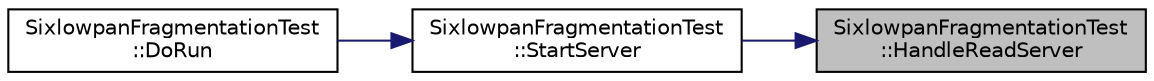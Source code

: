 digraph "SixlowpanFragmentationTest::HandleReadServer"
{
 // LATEX_PDF_SIZE
  edge [fontname="Helvetica",fontsize="10",labelfontname="Helvetica",labelfontsize="10"];
  node [fontname="Helvetica",fontsize="10",shape=record];
  rankdir="RL";
  Node1 [label="SixlowpanFragmentationTest\l::HandleReadServer",height=0.2,width=0.4,color="black", fillcolor="grey75", style="filled", fontcolor="black",tooltip="Handles incoming packets in the server."];
  Node1 -> Node2 [dir="back",color="midnightblue",fontsize="10",style="solid",fontname="Helvetica"];
  Node2 [label="SixlowpanFragmentationTest\l::StartServer",height=0.2,width=0.4,color="black", fillcolor="white", style="filled",URL="$class_sixlowpan_fragmentation_test.html#a2b70baf58418b5e3c1daec1d77f06a84",tooltip="Start the server node."];
  Node2 -> Node3 [dir="back",color="midnightblue",fontsize="10",style="solid",fontname="Helvetica"];
  Node3 [label="SixlowpanFragmentationTest\l::DoRun",height=0.2,width=0.4,color="black", fillcolor="white", style="filled",URL="$class_sixlowpan_fragmentation_test.html#ae85beebff8e7d4f8c1e108beb17df274",tooltip="Implementation to actually run this TestCase."];
}
